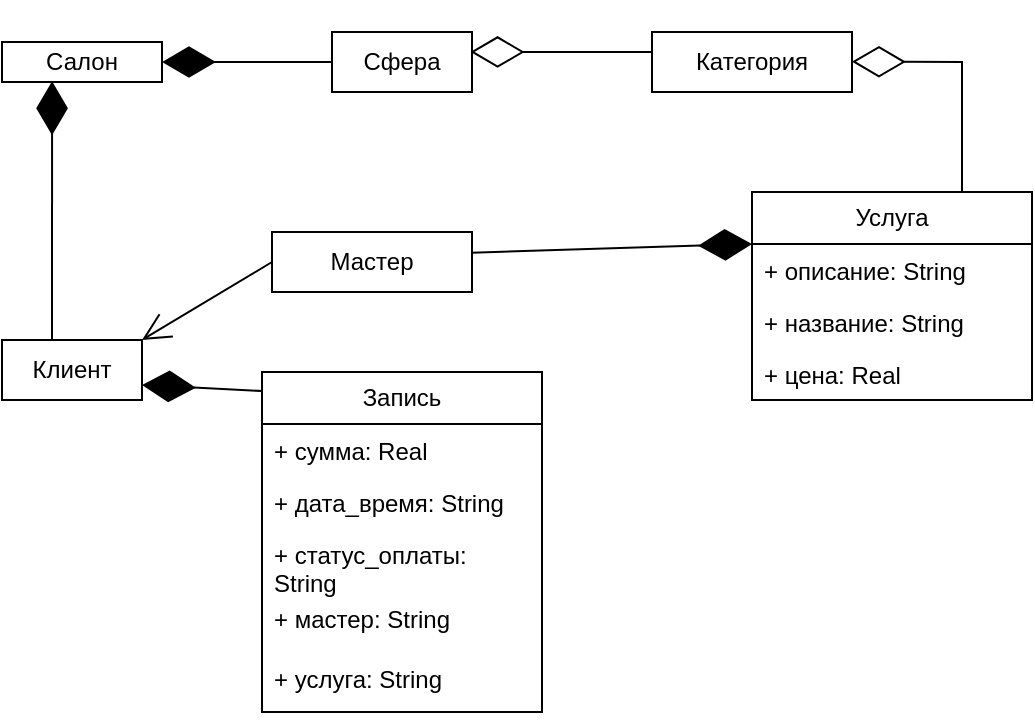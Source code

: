 <mxfile version="24.7.17">
  <diagram name="Страница — 1" id="4IM-DvTE6go9CsLIt1ww">
    <mxGraphModel dx="819" dy="469" grid="1" gridSize="10" guides="1" tooltips="1" connect="1" arrows="1" fold="1" page="1" pageScale="1" pageWidth="827" pageHeight="1169" math="0" shadow="0">
      <root>
        <mxCell id="0" />
        <mxCell id="1" parent="0" />
        <mxCell id="2Whd-dtYRh2gtCwyldFO-1" value="Салон" style="rounded=0;whiteSpace=wrap;html=1;" vertex="1" parent="1">
          <mxGeometry x="155" y="95" width="80" height="20" as="geometry" />
        </mxCell>
        <mxCell id="2Whd-dtYRh2gtCwyldFO-2" value="Клиент" style="rounded=0;whiteSpace=wrap;html=1;" vertex="1" parent="1">
          <mxGeometry x="155" y="244" width="70" height="30" as="geometry" />
        </mxCell>
        <mxCell id="2Whd-dtYRh2gtCwyldFO-3" value="Сфера" style="rounded=0;whiteSpace=wrap;html=1;" vertex="1" parent="1">
          <mxGeometry x="320" y="90" width="70" height="30" as="geometry" />
        </mxCell>
        <mxCell id="2Whd-dtYRh2gtCwyldFO-9" value="Услуга" style="swimlane;fontStyle=0;childLayout=stackLayout;horizontal=1;startSize=26;fillColor=none;horizontalStack=0;resizeParent=1;resizeParentMax=0;resizeLast=0;collapsible=1;marginBottom=0;whiteSpace=wrap;html=1;" vertex="1" parent="1">
          <mxGeometry x="530" y="170" width="140" height="104" as="geometry" />
        </mxCell>
        <mxCell id="2Whd-dtYRh2gtCwyldFO-10" value="+ описание: String" style="text;strokeColor=none;fillColor=none;align=left;verticalAlign=top;spacingLeft=4;spacingRight=4;overflow=hidden;rotatable=0;points=[[0,0.5],[1,0.5]];portConstraint=eastwest;whiteSpace=wrap;html=1;" vertex="1" parent="2Whd-dtYRh2gtCwyldFO-9">
          <mxGeometry y="26" width="140" height="26" as="geometry" />
        </mxCell>
        <mxCell id="2Whd-dtYRh2gtCwyldFO-11" value="+ название: String" style="text;strokeColor=none;fillColor=none;align=left;verticalAlign=top;spacingLeft=4;spacingRight=4;overflow=hidden;rotatable=0;points=[[0,0.5],[1,0.5]];portConstraint=eastwest;whiteSpace=wrap;html=1;" vertex="1" parent="2Whd-dtYRh2gtCwyldFO-9">
          <mxGeometry y="52" width="140" height="26" as="geometry" />
        </mxCell>
        <mxCell id="2Whd-dtYRh2gtCwyldFO-12" value="+ цена: Real" style="text;strokeColor=none;fillColor=none;align=left;verticalAlign=top;spacingLeft=4;spacingRight=4;overflow=hidden;rotatable=0;points=[[0,0.5],[1,0.5]];portConstraint=eastwest;whiteSpace=wrap;html=1;" vertex="1" parent="2Whd-dtYRh2gtCwyldFO-9">
          <mxGeometry y="78" width="140" height="26" as="geometry" />
        </mxCell>
        <mxCell id="2Whd-dtYRh2gtCwyldFO-14" value="Мастер" style="rounded=0;whiteSpace=wrap;html=1;" vertex="1" parent="1">
          <mxGeometry x="290" y="190" width="100" height="30" as="geometry" />
        </mxCell>
        <mxCell id="2Whd-dtYRh2gtCwyldFO-17" value="" style="endArrow=diamondThin;endFill=1;endSize=24;html=1;rounded=0;entryX=0.313;entryY=0.983;entryDx=0;entryDy=0;entryPerimeter=0;" edge="1" parent="1" target="2Whd-dtYRh2gtCwyldFO-1">
          <mxGeometry width="160" relative="1" as="geometry">
            <mxPoint x="180" y="244" as="sourcePoint" />
            <mxPoint x="340" y="244" as="targetPoint" />
          </mxGeometry>
        </mxCell>
        <mxCell id="2Whd-dtYRh2gtCwyldFO-18" value="" style="endArrow=diamondThin;endFill=1;endSize=24;html=1;rounded=0;entryX=1;entryY=0.5;entryDx=0;entryDy=0;exitX=0;exitY=0.5;exitDx=0;exitDy=0;" edge="1" parent="1" source="2Whd-dtYRh2gtCwyldFO-3" target="2Whd-dtYRh2gtCwyldFO-1">
          <mxGeometry width="160" relative="1" as="geometry">
            <mxPoint x="235" y="150" as="sourcePoint" />
            <mxPoint x="395" y="150" as="targetPoint" />
          </mxGeometry>
        </mxCell>
        <mxCell id="2Whd-dtYRh2gtCwyldFO-22" value="" style="endArrow=diamondThin;endFill=1;endSize=24;html=1;rounded=0;exitX=0.997;exitY=0.344;exitDx=0;exitDy=0;exitPerimeter=0;entryX=0;entryY=0.25;entryDx=0;entryDy=0;" edge="1" parent="1" source="2Whd-dtYRh2gtCwyldFO-14" target="2Whd-dtYRh2gtCwyldFO-9">
          <mxGeometry width="160" relative="1" as="geometry">
            <mxPoint x="380" y="190" as="sourcePoint" />
            <mxPoint x="470" y="190" as="targetPoint" />
          </mxGeometry>
        </mxCell>
        <mxCell id="2Whd-dtYRh2gtCwyldFO-23" value="" style="endArrow=open;endFill=1;endSize=12;html=1;rounded=0;entryX=1;entryY=0;entryDx=0;entryDy=0;exitX=0;exitY=0.5;exitDx=0;exitDy=0;" edge="1" parent="1" source="2Whd-dtYRh2gtCwyldFO-14" target="2Whd-dtYRh2gtCwyldFO-2">
          <mxGeometry width="160" relative="1" as="geometry">
            <mxPoint x="290" y="194.83" as="sourcePoint" />
            <mxPoint x="450" y="194.83" as="targetPoint" />
          </mxGeometry>
        </mxCell>
        <mxCell id="2Whd-dtYRh2gtCwyldFO-24" value="Категория" style="rounded=0;whiteSpace=wrap;html=1;" vertex="1" parent="1">
          <mxGeometry x="480" y="90" width="100" height="30" as="geometry" />
        </mxCell>
        <mxCell id="2Whd-dtYRh2gtCwyldFO-25" value="" style="endArrow=diamondThin;endFill=0;endSize=24;html=1;rounded=0;entryX=0.99;entryY=0.333;entryDx=0;entryDy=0;entryPerimeter=0;" edge="1" parent="1" target="2Whd-dtYRh2gtCwyldFO-3">
          <mxGeometry width="160" relative="1" as="geometry">
            <mxPoint x="480" y="100" as="sourcePoint" />
            <mxPoint x="500" y="150" as="targetPoint" />
          </mxGeometry>
        </mxCell>
        <mxCell id="2Whd-dtYRh2gtCwyldFO-27" value="" style="endArrow=diamondThin;endFill=0;endSize=24;html=1;rounded=0;exitX=0.75;exitY=0;exitDx=0;exitDy=0;" edge="1" parent="1" source="2Whd-dtYRh2gtCwyldFO-9">
          <mxGeometry width="160" relative="1" as="geometry">
            <mxPoint x="420" y="104.83" as="sourcePoint" />
            <mxPoint x="580" y="104.83" as="targetPoint" />
            <Array as="points">
              <mxPoint x="635" y="105" />
            </Array>
          </mxGeometry>
        </mxCell>
        <mxCell id="2Whd-dtYRh2gtCwyldFO-28" value="Запись" style="swimlane;fontStyle=0;childLayout=stackLayout;horizontal=1;startSize=26;fillColor=none;horizontalStack=0;resizeParent=1;resizeParentMax=0;resizeLast=0;collapsible=1;marginBottom=0;whiteSpace=wrap;html=1;" vertex="1" parent="1">
          <mxGeometry x="285" y="260" width="140" height="170" as="geometry" />
        </mxCell>
        <mxCell id="2Whd-dtYRh2gtCwyldFO-29" value="+ сумма: Real" style="text;strokeColor=none;fillColor=none;align=left;verticalAlign=top;spacingLeft=4;spacingRight=4;overflow=hidden;rotatable=0;points=[[0,0.5],[1,0.5]];portConstraint=eastwest;whiteSpace=wrap;html=1;" vertex="1" parent="2Whd-dtYRh2gtCwyldFO-28">
          <mxGeometry y="26" width="140" height="26" as="geometry" />
        </mxCell>
        <mxCell id="2Whd-dtYRh2gtCwyldFO-30" value="+ дата_время: String" style="text;strokeColor=none;fillColor=none;align=left;verticalAlign=top;spacingLeft=4;spacingRight=4;overflow=hidden;rotatable=0;points=[[0,0.5],[1,0.5]];portConstraint=eastwest;whiteSpace=wrap;html=1;" vertex="1" parent="2Whd-dtYRh2gtCwyldFO-28">
          <mxGeometry y="52" width="140" height="26" as="geometry" />
        </mxCell>
        <mxCell id="2Whd-dtYRh2gtCwyldFO-31" value="+ статус_оплаты: String" style="text;strokeColor=none;fillColor=none;align=left;verticalAlign=top;spacingLeft=4;spacingRight=4;overflow=hidden;rotatable=0;points=[[0,0.5],[1,0.5]];portConstraint=eastwest;whiteSpace=wrap;html=1;" vertex="1" parent="2Whd-dtYRh2gtCwyldFO-28">
          <mxGeometry y="78" width="140" height="32" as="geometry" />
        </mxCell>
        <mxCell id="2Whd-dtYRh2gtCwyldFO-32" value="+ мастер: String" style="text;strokeColor=none;fillColor=none;align=left;verticalAlign=top;spacingLeft=4;spacingRight=4;overflow=hidden;rotatable=0;points=[[0,0.5],[1,0.5]];portConstraint=eastwest;whiteSpace=wrap;html=1;" vertex="1" parent="2Whd-dtYRh2gtCwyldFO-28">
          <mxGeometry y="110" width="140" height="30" as="geometry" />
        </mxCell>
        <mxCell id="2Whd-dtYRh2gtCwyldFO-33" value="+ услуга: String" style="text;strokeColor=none;fillColor=none;align=left;verticalAlign=top;spacingLeft=4;spacingRight=4;overflow=hidden;rotatable=0;points=[[0,0.5],[1,0.5]];portConstraint=eastwest;whiteSpace=wrap;html=1;" vertex="1" parent="2Whd-dtYRh2gtCwyldFO-28">
          <mxGeometry y="140" width="140" height="30" as="geometry" />
        </mxCell>
        <mxCell id="2Whd-dtYRh2gtCwyldFO-34" value="" style="endArrow=diamondThin;endFill=1;endSize=24;html=1;rounded=0;exitX=0.001;exitY=0.056;exitDx=0;exitDy=0;entryX=1;entryY=0.75;entryDx=0;entryDy=0;exitPerimeter=0;" edge="1" parent="1" source="2Whd-dtYRh2gtCwyldFO-28" target="2Whd-dtYRh2gtCwyldFO-2">
          <mxGeometry width="160" relative="1" as="geometry">
            <mxPoint x="190" y="350" as="sourcePoint" />
            <mxPoint x="250" y="364.6" as="targetPoint" />
          </mxGeometry>
        </mxCell>
      </root>
    </mxGraphModel>
  </diagram>
</mxfile>
